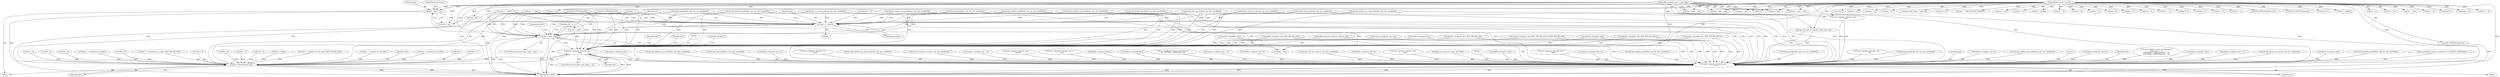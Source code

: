 digraph "0_tcpdump_d10a0f980fe8f9407ab1ffbd612641433ebe175e@integer" {
"1001623" [label="(Call,tptr = pptr + len)"];
"1000128" [label="(MethodParameterIn,const u_char *pptr)"];
"1000129" [label="(MethodParameterIn,u_int len)"];
"1001634" [label="(Call,tptr += advance)"];
"1001167" [label="(Call,tptr < pptr + len)"];
"1001615" [label="(Call,print_unknown_data(ndo, tptr, \"\n\t    \", tlen))"];
"1001597" [label="(Call,ND_TCHECK2(*tptr,tlen))"];
"1002909" [label="(Call,print_unknown_data(ndo, pptr, \"\n\t    \", len))"];
"1001706" [label="(Call,decode_prefix4(ndo, tptr, len, buf, sizeof(buf)))"];
"1001430" [label="(Call,decode_labeled_prefix6(ndo, tptr, len, buf, sizeof(buf)))"];
"1002913" [label="(Identifier,len)"];
"1001390" [label="(Call,decode_prefix6(ndo, tptr, len, buf, sizeof(buf)))"];
"1001123" [label="(Call,tptr++)"];
"1000126" [label="(MethodParameterIn,netdissect_options *ndo)"];
"1000977" [label="(Call,isonsap_string(ndo, tptr, tlen))"];
"1002654" [label="(Call,len < 4)"];
"1002378" [label="(Call,print_unknown_data(ndo, tptr, \"\n\t      \", 8))"];
"1001818" [label="(Call,decode_prefix6(ndo, tptr, len, buf, sizeof(buf)))"];
"1002562" [label="(Call,tlen = len)"];
"1001262" [label="(Call,decode_labeled_vpn_prefix4(ndo, tptr, buf, sizeof(buf)))"];
"1002911" [label="(Identifier,pptr)"];
"1002810" [label="(Call,len -= alen)"];
"1002298" [label="(Call,ipaddr_string(ndo, tptr+2))"];
"1000436" [label="(Call,len != 8)"];
"1002909" [label="(Call,print_unknown_data(ndo, pptr, \"\n\t    \", len))"];
"1001618" [label="(Literal,\"\n\t    \")"];
"1001898" [label="(Call,decode_labeled_vpn_prefix6(ndo, tptr, buf, sizeof(buf)))"];
"1000208" [label="(Call,pptr + len)"];
"1001600" [label="(Identifier,tlen)"];
"1002915" [label="(Literal,1)"];
"1002203" [label="(Call,ipaddr_string(ndo, tptr+4))"];
"1001630" [label="(Call,advance < 0)"];
"1000861" [label="(Call,ip6addr_string(ndo, tptr))"];
"1002910" [label="(Identifier,ndo)"];
"1000939" [label="(Call,tlen = 0)"];
"1001691" [label="(Call,tptr < pptr + len)"];
"1000258" [label="(Call,as_printf(ndo, astostr, sizeof(astostr),\n\t\t\t\tas_size == 2 ?\n\t\t\t\tEXTRACT_16BITS(&tptr[2 + i]) :\n\t\t\t\tEXTRACT_32BITS(&tptr[2 + i])))"];
"1002136" [label="(Call,len % 8)"];
"1000145" [label="(Call,tlen=len)"];
"1000955" [label="(Call,ipaddr_string(ndo, tptr))"];
"1002410" [label="(Call,tlen = len)"];
"1001617" [label="(Identifier,tptr)"];
"1000128" [label="(MethodParameterIn,const u_char *pptr)"];
"1000391" [label="(Call,len == 6)"];
"1001167" [label="(Call,tptr < pptr + len)"];
"1001603" [label="(Identifier,ndo)"];
"1001635" [label="(Identifier,tptr)"];
"1002516" [label="(Call,ipaddr_string(ndo, tptr))"];
"1001598" [label="(Call,*tptr)"];
"1001169" [label="(Call,pptr + len)"];
"1000408" [label="(Call,ipaddr_string(ndo, tptr + 2))"];
"1001693" [label="(Call,pptr + len)"];
"1001566" [label="(Call,decode_labeled_vpn_clnp_prefix(ndo, tptr, buf, sizeof(buf)))"];
"1001625" [label="(Call,pptr + len)"];
"1000190" [label="(Call,!len)"];
"1000718" [label="(Call,tlen > 0)"];
"1000200" [label="(Call,bgp_attr_get_as_size(ndo, atype, pptr, len))"];
"1001930" [label="(Call,decode_labeled_vpn_l2(ndo, tptr, buf, sizeof(buf)))"];
"1001623" [label="(Call,tptr = pptr + len)"];
"1001502" [label="(Call,decode_labeled_vpn_l2(ndo, tptr, buf, sizeof(buf)))"];
"1002834" [label="(Call,len > 0)"];
"1002905" [label="(Call,ND_TCHECK2(*pptr,len))"];
"1000312" [label="(Call,len != 4)"];
"1000598" [label="(Call,ipaddr_string(ndo, tptr))"];
"1001858" [label="(Call,decode_labeled_prefix6(ndo, tptr, len, buf, sizeof(buf)))"];
"1002673" [label="(Call,len -=4)"];
"1002663" [label="(Call,as_printf(ndo, astostr, sizeof(astostr), EXTRACT_32BITS(tptr)))"];
"1002119" [label="(Call,tptr = pptr + len)"];
"1001619" [label="(Identifier,tlen)"];
"1000767" [label="(Call,ipaddr_string(ndo, tptr))"];
"1002536" [label="(Call,ipaddr_string(ndo, tptr))"];
"1000958" [label="(Call,tlen -= (sizeof(struct in_addr)))"];
"1000206" [label="(Call,tptr < pptr + len)"];
"1001637" [label="(JumpTarget,done:)"];
"1001358" [label="(Call,decode_mdt_vpn_nlri(ndo, tptr, buf, sizeof(buf)))"];
"1001624" [label="(Identifier,tptr)"];
"1002897" [label="(Call,ndo->ndo_vflag > 1 && len)"];
"1000573" [label="(Call,len % 4)"];
"1001786" [label="(Call,decode_labeled_vpn_prefix4(ndo, tptr, buf, sizeof(buf)))"];
"1001962" [label="(Call,decode_clnp_prefix(ndo, tptr, buf, sizeof(buf)))"];
"1001680" [label="(Call,len == BGP_MP_NLRI_MINSIZE)"];
"1001141" [label="(Call,ND_TCHECK(tptr[0]))"];
"1002482" [label="(Call,ipaddr_string(ndo, tptr+4))"];
"1001326" [label="(Call,decode_multicast_vpn(ndo, tptr, buf, sizeof(buf)))"];
"1002869" [label="(Call,len -= 12)"];
"1000338" [label="(Call,len != 4)"];
"1001534" [label="(Call,decode_clnp_prefix(ndo, tptr, buf, sizeof(buf)))"];
"1002719" [label="(Call,len < alenlen)"];
"1000820" [label="(Call,tlen -= (sizeof(struct in_addr)+BGP_VPN_RD_LEN))"];
"1000548" [label="(Call,len != 4)"];
"1001294" [label="(Call,decode_rt_routing_info(ndo, tptr, buf, sizeof(buf)))"];
"1000373" [label="(Call,len != 6)"];
"1001634" [label="(Call,tptr += advance)"];
"1000999" [label="(Call,tlen = 0)"];
"1001092" [label="(Call,print_unknown_data(ndo, tptr, \"\n\t    \", tlen))"];
"1002705" [label="(Call,len -= 2)"];
"1002688" [label="(Call,len < 2)"];
"1000845" [label="(Call,tlen = 0)"];
"1002861" [label="(Call,len > 12)"];
"1001994" [label="(Call,decode_labeled_vpn_clnp_prefix(ndo, tptr, buf, sizeof(buf)))"];
"1002058" [label="(Call,decode_multicast_vpn(ndo, tptr, buf, sizeof(buf)))"];
"1000428" [label="(Call,ipaddr_string(ndo, tptr + 4))"];
"1000793" [label="(Call,tlen = 0)"];
"1000887" [label="(Call,tlen = 0)"];
"1002635" [label="(Call,print_unknown_data(ndo, tptr,\"\n\t      \", length))"];
"1002109" [label="(Call,print_unknown_data(ndo, tptr-3, \"\n\t    \", tlen))"];
"1000701" [label="(Call,tlen = nhlen)"];
"1002499" [label="(Call,ipaddr_string(ndo, tptr))"];
"1000331" [label="(Call,ipaddr_string(ndo, tptr))"];
"1002237" [label="(Call,as_printf(ndo, astostr, sizeof(astostr),\n\t\t\t    EXTRACT_32BITS(tptr+2)))"];
"1000376" [label="(Call,len != 8)"];
"1000914" [label="(Call,tlen -= (sizeof(struct in6_addr)+BGP_VPN_RD_LEN))"];
"1001621" [label="(Identifier,advance)"];
"1002919" [label="(MethodReturn,RET)"];
"1001222" [label="(Call,decode_labeled_prefix4(ndo, tptr, len, buf, sizeof(buf)))"];
"1000815" [label="(Call,ipaddr_string(ndo, tptr+BGP_VPN_RD_LEN))"];
"1000463" [label="(Call,ipaddr_string(ndo, tptr + 4))"];
"1002461" [label="(Call,ipaddr_string(ndo, tptr+4))"];
"1000864" [label="(Call,tlen -= sizeof(struct in6_addr))"];
"1002026" [label="(Call,decode_mdt_vpn_nlri(ndo, tptr, buf, sizeof(buf)))"];
"1001153" [label="(Call,tptr += tptr[0] + 1)"];
"1000770" [label="(Call,tlen -= sizeof(struct in_addr))"];
"1000909" [label="(Call,ip6addr_string(ndo, tptr+BGP_VPN_RD_LEN))"];
"1001111" [label="(Call,tptr += tlen)"];
"1001628" [label="(ControlStructure,break;)"];
"1002817" [label="(Call,len == 0)"];
"1000751" [label="(Call,tlen = 0)"];
"1001609" [label="(ControlStructure,if (ndo->ndo_vflag <= 1))"];
"1002284" [label="(Call,ipaddr_string(ndo, tptr+2))"];
"1001018" [label="(Call,isonsap_string(ndo, tptr+BGP_VPN_RD_LEN,tlen-BGP_VPN_RD_LEN))"];
"1000682" [label="(Call,print_unknown_data(ndo, tptr, \"\n\t    \", tlen))"];
"1001176" [label="(Identifier,af)"];
"1002800" [label="(Call,bgp_attr_print(ndo, atype, tptr, alen))"];
"1001068" [label="(Call,tlen = 0)"];
"1002121" [label="(Call,pptr + len)"];
"1000471" [label="(Call,len % 4)"];
"1000142" [label="(Call,tptr = pptr)"];
"1001616" [label="(Identifier,ndo)"];
"1001636" [label="(Identifier,advance)"];
"1002912" [label="(Literal,\"\n\t    \")"];
"1001172" [label="(Block,)"];
"1001179" [label="(Block,)"];
"1000567" [label="(Call,ipaddr_string(ndo, tptr))"];
"1001058" [label="(Call,ip6addr_string(ndo, tptr+BGP_VPN_RD_LEN+3))"];
"1002820" [label="(Call,len % 12)"];
"1002904" [label="(Block,)"];
"1002552" [label="(Call,print_unknown_data(ndo, tptr, \"\n\t      \", tlen))"];
"1001597" [label="(Call,ND_TCHECK2(*tptr,tlen))"];
"1000362" [label="(Call,len != 0)"];
"1001168" [label="(Identifier,tptr)"];
"1002219" [label="(Call,ipaddr_string(ndo, tptr+2))"];
"1001615" [label="(Call,print_unknown_data(ndo, tptr, \"\n\t    \", tlen))"];
"1001038" [label="(Call,ipaddr_string(ndo, tptr+BGP_VPN_RD_LEN+4))"];
"1000153" [label="(Call,len != 1)"];
"1001470" [label="(Call,decode_labeled_vpn_prefix6(ndo, tptr, buf, sizeof(buf)))"];
"1000385" [label="(Call,ND_TCHECK2(tptr[0], len))"];
"1000984" [label="(Call,tlen = 0)"];
"1001746" [label="(Call,decode_labeled_prefix4(ndo, tptr, len, buf, sizeof(buf)))"];
"1001114" [label="(Call,ND_TCHECK(tptr[0]))"];
"1000129" [label="(MethodParameterIn,u_int len)"];
"1002874" [label="(Call,ND_TCHECK2(*pptr,len))"];
"1000180" [label="(Call,len % 2)"];
"1001166" [label="(ControlStructure,while (tptr < pptr + len))"];
"1001182" [label="(Call,decode_prefix4(ndo, tptr, len, buf, sizeof(buf)))"];
"1002890" [label="(Call,print_unknown_data(ndo, pptr, \"\n\t    \", len))"];
"1002731" [label="(Call,len -= alenlen)"];
"1001623" -> "1001179"  [label="AST: "];
"1001623" -> "1001625"  [label="CFG: "];
"1001624" -> "1001623"  [label="AST: "];
"1001625" -> "1001623"  [label="AST: "];
"1001628" -> "1001623"  [label="CFG: "];
"1001623" -> "1002919"  [label="DDG: "];
"1001623" -> "1002919"  [label="DDG: "];
"1000128" -> "1001623"  [label="DDG: "];
"1000129" -> "1001623"  [label="DDG: "];
"1001623" -> "1001634"  [label="DDG: "];
"1000128" -> "1000125"  [label="AST: "];
"1000128" -> "1002919"  [label="DDG: "];
"1000128" -> "1000142"  [label="DDG: "];
"1000128" -> "1000200"  [label="DDG: "];
"1000128" -> "1000206"  [label="DDG: "];
"1000128" -> "1000208"  [label="DDG: "];
"1000128" -> "1001167"  [label="DDG: "];
"1000128" -> "1001169"  [label="DDG: "];
"1000128" -> "1001625"  [label="DDG: "];
"1000128" -> "1001691"  [label="DDG: "];
"1000128" -> "1001693"  [label="DDG: "];
"1000128" -> "1002119"  [label="DDG: "];
"1000128" -> "1002121"  [label="DDG: "];
"1000128" -> "1002890"  [label="DDG: "];
"1000128" -> "1002909"  [label="DDG: "];
"1000129" -> "1000125"  [label="AST: "];
"1000129" -> "1002919"  [label="DDG: "];
"1000129" -> "1000145"  [label="DDG: "];
"1000129" -> "1000153"  [label="DDG: "];
"1000129" -> "1000180"  [label="DDG: "];
"1000129" -> "1000190"  [label="DDG: "];
"1000129" -> "1000200"  [label="DDG: "];
"1000129" -> "1000206"  [label="DDG: "];
"1000129" -> "1000208"  [label="DDG: "];
"1000129" -> "1000312"  [label="DDG: "];
"1000129" -> "1000338"  [label="DDG: "];
"1000129" -> "1000362"  [label="DDG: "];
"1000129" -> "1000373"  [label="DDG: "];
"1000129" -> "1000376"  [label="DDG: "];
"1000129" -> "1000385"  [label="DDG: "];
"1000129" -> "1000391"  [label="DDG: "];
"1000129" -> "1000436"  [label="DDG: "];
"1000129" -> "1000471"  [label="DDG: "];
"1000129" -> "1000548"  [label="DDG: "];
"1000129" -> "1000573"  [label="DDG: "];
"1000129" -> "1001167"  [label="DDG: "];
"1000129" -> "1001169"  [label="DDG: "];
"1000129" -> "1001625"  [label="DDG: "];
"1000129" -> "1001680"  [label="DDG: "];
"1000129" -> "1001691"  [label="DDG: "];
"1000129" -> "1001693"  [label="DDG: "];
"1000129" -> "1002119"  [label="DDG: "];
"1000129" -> "1002121"  [label="DDG: "];
"1000129" -> "1002136"  [label="DDG: "];
"1000129" -> "1002410"  [label="DDG: "];
"1000129" -> "1002562"  [label="DDG: "];
"1000129" -> "1002654"  [label="DDG: "];
"1000129" -> "1002673"  [label="DDG: "];
"1000129" -> "1002688"  [label="DDG: "];
"1000129" -> "1002705"  [label="DDG: "];
"1000129" -> "1002719"  [label="DDG: "];
"1000129" -> "1002731"  [label="DDG: "];
"1000129" -> "1002810"  [label="DDG: "];
"1000129" -> "1002817"  [label="DDG: "];
"1000129" -> "1002820"  [label="DDG: "];
"1000129" -> "1002834"  [label="DDG: "];
"1000129" -> "1002861"  [label="DDG: "];
"1000129" -> "1002869"  [label="DDG: "];
"1000129" -> "1002874"  [label="DDG: "];
"1000129" -> "1002890"  [label="DDG: "];
"1000129" -> "1002897"  [label="DDG: "];
"1000129" -> "1002905"  [label="DDG: "];
"1000129" -> "1002909"  [label="DDG: "];
"1001634" -> "1001172"  [label="AST: "];
"1001634" -> "1001636"  [label="CFG: "];
"1001635" -> "1001634"  [label="AST: "];
"1001636" -> "1001634"  [label="AST: "];
"1001168" -> "1001634"  [label="CFG: "];
"1001634" -> "1002919"  [label="DDG: "];
"1001634" -> "1001167"  [label="DDG: "];
"1001630" -> "1001634"  [label="DDG: "];
"1001294" -> "1001634"  [label="DDG: "];
"1001502" -> "1001634"  [label="DDG: "];
"1001470" -> "1001634"  [label="DDG: "];
"1001358" -> "1001634"  [label="DDG: "];
"1001390" -> "1001634"  [label="DDG: "];
"1001222" -> "1001634"  [label="DDG: "];
"1001430" -> "1001634"  [label="DDG: "];
"1001534" -> "1001634"  [label="DDG: "];
"1001182" -> "1001634"  [label="DDG: "];
"1001326" -> "1001634"  [label="DDG: "];
"1001566" -> "1001634"  [label="DDG: "];
"1001262" -> "1001634"  [label="DDG: "];
"1001114" -> "1001634"  [label="DDG: "];
"1001111" -> "1001634"  [label="DDG: "];
"1001123" -> "1001634"  [label="DDG: "];
"1001153" -> "1001634"  [label="DDG: "];
"1001141" -> "1001634"  [label="DDG: "];
"1001167" -> "1001166"  [label="AST: "];
"1001167" -> "1001169"  [label="CFG: "];
"1001168" -> "1001167"  [label="AST: "];
"1001169" -> "1001167"  [label="AST: "];
"1001176" -> "1001167"  [label="CFG: "];
"1001637" -> "1001167"  [label="CFG: "];
"1001167" -> "1002919"  [label="DDG: "];
"1001167" -> "1002919"  [label="DDG: "];
"1001167" -> "1002919"  [label="DDG: "];
"1001123" -> "1001167"  [label="DDG: "];
"1001153" -> "1001167"  [label="DDG: "];
"1001141" -> "1001167"  [label="DDG: "];
"1001114" -> "1001167"  [label="DDG: "];
"1001111" -> "1001167"  [label="DDG: "];
"1001430" -> "1001167"  [label="DDG: "];
"1001222" -> "1001167"  [label="DDG: "];
"1001390" -> "1001167"  [label="DDG: "];
"1001182" -> "1001167"  [label="DDG: "];
"1001167" -> "1001615"  [label="DDG: "];
"1001615" -> "1001609"  [label="AST: "];
"1001615" -> "1001619"  [label="CFG: "];
"1001616" -> "1001615"  [label="AST: "];
"1001617" -> "1001615"  [label="AST: "];
"1001618" -> "1001615"  [label="AST: "];
"1001619" -> "1001615"  [label="AST: "];
"1001621" -> "1001615"  [label="CFG: "];
"1001615" -> "1002919"  [label="DDG: "];
"1001615" -> "1002919"  [label="DDG: "];
"1001615" -> "1002919"  [label="DDG: "];
"1001615" -> "1001597"  [label="DDG: "];
"1001294" -> "1001615"  [label="DDG: "];
"1000815" -> "1001615"  [label="DDG: "];
"1001534" -> "1001615"  [label="DDG: "];
"1001358" -> "1001615"  [label="DDG: "];
"1001262" -> "1001615"  [label="DDG: "];
"1001018" -> "1001615"  [label="DDG: "];
"1001470" -> "1001615"  [label="DDG: "];
"1001058" -> "1001615"  [label="DDG: "];
"1001390" -> "1001615"  [label="DDG: "];
"1000861" -> "1001615"  [label="DDG: "];
"1001566" -> "1001615"  [label="DDG: "];
"1001222" -> "1001615"  [label="DDG: "];
"1001182" -> "1001615"  [label="DDG: "];
"1000909" -> "1001615"  [label="DDG: "];
"1001326" -> "1001615"  [label="DDG: "];
"1000977" -> "1001615"  [label="DDG: "];
"1000955" -> "1001615"  [label="DDG: "];
"1000767" -> "1001615"  [label="DDG: "];
"1001038" -> "1001615"  [label="DDG: "];
"1001430" -> "1001615"  [label="DDG: "];
"1001502" -> "1001615"  [label="DDG: "];
"1000126" -> "1001615"  [label="DDG: "];
"1000142" -> "1001615"  [label="DDG: "];
"1001123" -> "1001615"  [label="DDG: "];
"1001153" -> "1001615"  [label="DDG: "];
"1001141" -> "1001615"  [label="DDG: "];
"1001114" -> "1001615"  [label="DDG: "];
"1001111" -> "1001615"  [label="DDG: "];
"1001597" -> "1001615"  [label="DDG: "];
"1001615" -> "1002909"  [label="DDG: "];
"1001597" -> "1001179"  [label="AST: "];
"1001597" -> "1001600"  [label="CFG: "];
"1001598" -> "1001597"  [label="AST: "];
"1001600" -> "1001597"  [label="AST: "];
"1001603" -> "1001597"  [label="CFG: "];
"1001597" -> "1002919"  [label="DDG: "];
"1001597" -> "1002919"  [label="DDG: "];
"1001597" -> "1002919"  [label="DDG: "];
"1001123" -> "1001597"  [label="DDG: "];
"1001153" -> "1001597"  [label="DDG: "];
"1001141" -> "1001597"  [label="DDG: "];
"1001114" -> "1001597"  [label="DDG: "];
"1001111" -> "1001597"  [label="DDG: "];
"1000145" -> "1001597"  [label="DDG: "];
"1000864" -> "1001597"  [label="DDG: "];
"1000939" -> "1001597"  [label="DDG: "];
"1000845" -> "1001597"  [label="DDG: "];
"1000793" -> "1001597"  [label="DDG: "];
"1000701" -> "1001597"  [label="DDG: "];
"1000751" -> "1001597"  [label="DDG: "];
"1000887" -> "1001597"  [label="DDG: "];
"1000984" -> "1001597"  [label="DDG: "];
"1000820" -> "1001597"  [label="DDG: "];
"1001068" -> "1001597"  [label="DDG: "];
"1000718" -> "1001597"  [label="DDG: "];
"1000914" -> "1001597"  [label="DDG: "];
"1000958" -> "1001597"  [label="DDG: "];
"1000770" -> "1001597"  [label="DDG: "];
"1000999" -> "1001597"  [label="DDG: "];
"1002909" -> "1002904"  [label="AST: "];
"1002909" -> "1002913"  [label="CFG: "];
"1002910" -> "1002909"  [label="AST: "];
"1002911" -> "1002909"  [label="AST: "];
"1002912" -> "1002909"  [label="AST: "];
"1002913" -> "1002909"  [label="AST: "];
"1002915" -> "1002909"  [label="CFG: "];
"1002909" -> "1002919"  [label="DDG: "];
"1002909" -> "1002919"  [label="DDG: "];
"1002909" -> "1002919"  [label="DDG: "];
"1002909" -> "1002919"  [label="DDG: "];
"1000682" -> "1002909"  [label="DDG: "];
"1002058" -> "1002909"  [label="DDG: "];
"1001018" -> "1002909"  [label="DDG: "];
"1001706" -> "1002909"  [label="DDG: "];
"1002026" -> "1002909"  [label="DDG: "];
"1001470" -> "1002909"  [label="DDG: "];
"1002552" -> "1002909"  [label="DDG: "];
"1001390" -> "1002909"  [label="DDG: "];
"1000861" -> "1002909"  [label="DDG: "];
"1002890" -> "1002909"  [label="DDG: "];
"1002890" -> "1002909"  [label="DDG: "];
"1000258" -> "1002909"  [label="DDG: "];
"1001294" -> "1002909"  [label="DDG: "];
"1002461" -> "1002909"  [label="DDG: "];
"1001566" -> "1002909"  [label="DDG: "];
"1001222" -> "1002909"  [label="DDG: "];
"1000815" -> "1002909"  [label="DDG: "];
"1001858" -> "1002909"  [label="DDG: "];
"1001818" -> "1002909"  [label="DDG: "];
"1000200" -> "1002909"  [label="DDG: "];
"1000200" -> "1002909"  [label="DDG: "];
"1000598" -> "1002909"  [label="DDG: "];
"1001746" -> "1002909"  [label="DDG: "];
"1002284" -> "1002909"  [label="DDG: "];
"1001534" -> "1002909"  [label="DDG: "];
"1002482" -> "1002909"  [label="DDG: "];
"1000567" -> "1002909"  [label="DDG: "];
"1001962" -> "1002909"  [label="DDG: "];
"1002219" -> "1002909"  [label="DDG: "];
"1000408" -> "1002909"  [label="DDG: "];
"1002663" -> "1002909"  [label="DDG: "];
"1002635" -> "1002909"  [label="DDG: "];
"1001358" -> "1002909"  [label="DDG: "];
"1001786" -> "1002909"  [label="DDG: "];
"1002203" -> "1002909"  [label="DDG: "];
"1001262" -> "1002909"  [label="DDG: "];
"1000331" -> "1002909"  [label="DDG: "];
"1002536" -> "1002909"  [label="DDG: "];
"1001898" -> "1002909"  [label="DDG: "];
"1002499" -> "1002909"  [label="DDG: "];
"1002298" -> "1002909"  [label="DDG: "];
"1001182" -> "1002909"  [label="DDG: "];
"1002378" -> "1002909"  [label="DDG: "];
"1000909" -> "1002909"  [label="DDG: "];
"1000463" -> "1002909"  [label="DDG: "];
"1002109" -> "1002909"  [label="DDG: "];
"1002516" -> "1002909"  [label="DDG: "];
"1002237" -> "1002909"  [label="DDG: "];
"1001092" -> "1002909"  [label="DDG: "];
"1002800" -> "1002909"  [label="DDG: "];
"1001930" -> "1002909"  [label="DDG: "];
"1001058" -> "1002909"  [label="DDG: "];
"1001326" -> "1002909"  [label="DDG: "];
"1000977" -> "1002909"  [label="DDG: "];
"1000955" -> "1002909"  [label="DDG: "];
"1000428" -> "1002909"  [label="DDG: "];
"1001994" -> "1002909"  [label="DDG: "];
"1000767" -> "1002909"  [label="DDG: "];
"1001038" -> "1002909"  [label="DDG: "];
"1001430" -> "1002909"  [label="DDG: "];
"1001502" -> "1002909"  [label="DDG: "];
"1000126" -> "1002909"  [label="DDG: "];
"1002905" -> "1002909"  [label="DDG: "];
}
